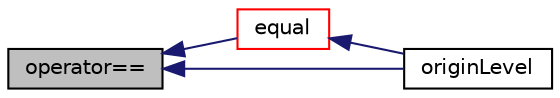 digraph "operator=="
{
  bgcolor="transparent";
  edge [fontname="Helvetica",fontsize="10",labelfontname="Helvetica",labelfontsize="10"];
  node [fontname="Helvetica",fontsize="10",shape=record];
  rankdir="LR";
  Node895 [label="operator==",height=0.2,width=0.4,color="black", fillcolor="grey75", style="filled", fontcolor="black"];
  Node895 -> Node896 [dir="back",color="midnightblue",fontsize="10",style="solid",fontname="Helvetica"];
  Node896 [label="equal",height=0.2,width=0.4,color="red",URL="$a22457.html#aee2f8964c0ed4d11541bf44a1cfae332",tooltip="Same (like operator==) "];
  Node896 -> Node897 [dir="back",color="midnightblue",fontsize="10",style="solid",fontname="Helvetica"];
  Node897 [label="originLevel",height=0.2,width=0.4,color="black",URL="$a22457.html#a401e7a24dbc520b869aaa022e8b6ff58"];
  Node895 -> Node897 [dir="back",color="midnightblue",fontsize="10",style="solid",fontname="Helvetica"];
}
